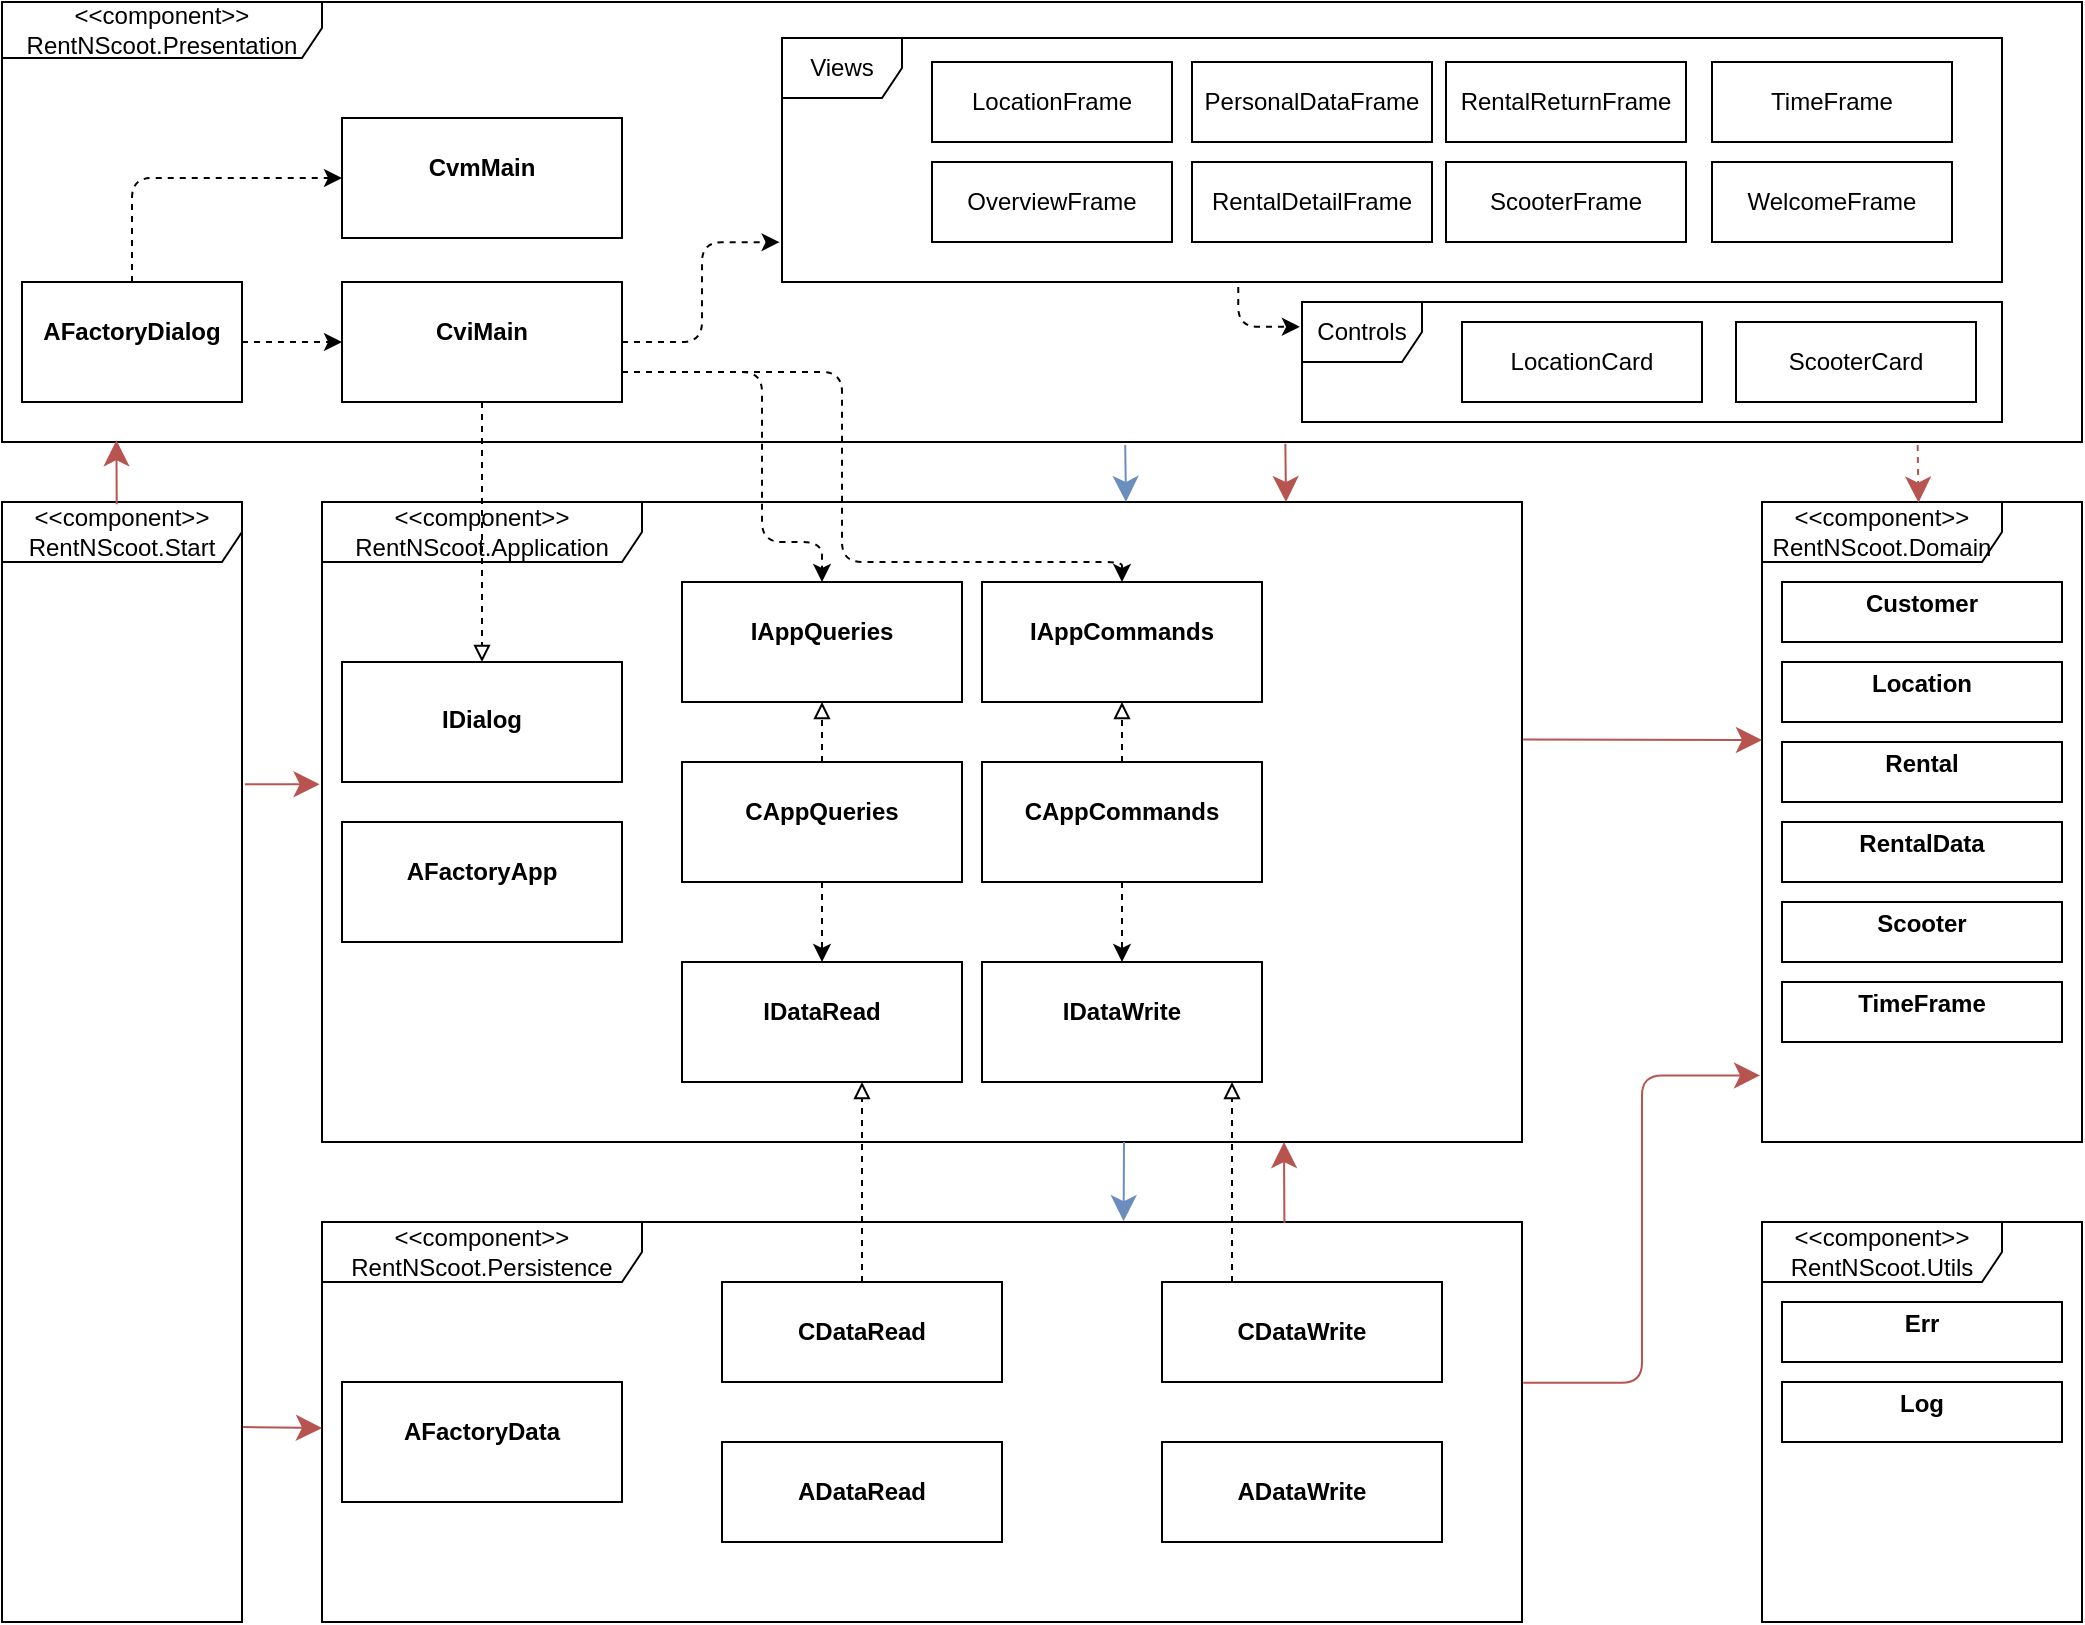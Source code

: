 <mxfile version="16.5.3" type="device"><diagram id="0M3GLfcQ9nDd38CiwLQ_" name="Page-1"><mxGraphModel dx="2377" dy="784" grid="1" gridSize="10" guides="1" tooltips="1" connect="1" arrows="1" fold="1" page="1" pageScale="1" pageWidth="827" pageHeight="1169" math="0" shadow="0"><root><mxCell id="0"/><mxCell id="1" parent="0"/><mxCell id="ZTmEwHEsXduWvkKVWi8_-12" value="&amp;lt;&amp;lt;component&amp;gt;&amp;gt;&lt;br&gt;RentNScoot.Presentation" style="shape=umlFrame;whiteSpace=wrap;html=1;width=160;height=28;" parent="1" vertex="1"><mxGeometry x="-40" y="30" width="1040" height="220" as="geometry"/></mxCell><mxCell id="ZTmEwHEsXduWvkKVWi8_-17" value="&amp;lt;&amp;lt;component&amp;gt;&amp;gt;&lt;br&gt;RentNScoot.Application" style="shape=umlFrame;whiteSpace=wrap;html=1;width=160;height=30;" parent="1" vertex="1"><mxGeometry x="120" y="280" width="600" height="320" as="geometry"/></mxCell><mxCell id="ZTmEwHEsXduWvkKVWi8_-18" value="&amp;lt;&amp;lt;component&amp;gt;&amp;gt;&lt;br&gt;RentNScoot.Domain" style="shape=umlFrame;whiteSpace=wrap;html=1;width=120;height=30;" parent="1" vertex="1"><mxGeometry x="840" y="280" width="160" height="320" as="geometry"/></mxCell><mxCell id="ZTmEwHEsXduWvkKVWi8_-19" value="&amp;lt;&amp;lt;component&amp;gt;&amp;gt;&lt;br&gt;RentNScoot.Persistence" style="shape=umlFrame;whiteSpace=wrap;html=1;width=160;height=30;" parent="1" vertex="1"><mxGeometry x="120" y="640" width="600" height="200" as="geometry"/></mxCell><mxCell id="ZTmEwHEsXduWvkKVWi8_-20" value="&amp;lt;&amp;lt;component&amp;gt;&amp;gt;&lt;br&gt;RentNScoot.Start" style="shape=umlFrame;whiteSpace=wrap;html=1;width=120;height=30;" parent="1" vertex="1"><mxGeometry x="-40" y="280" width="120" height="560" as="geometry"/></mxCell><mxCell id="ZTmEwHEsXduWvkKVWi8_-29" value="&lt;p style=&quot;margin: 0px ; margin-top: 4px ; text-align: center&quot;&gt;&lt;br&gt;&lt;b&gt;CvmMain&lt;/b&gt;&lt;/p&gt;" style="verticalAlign=top;align=left;overflow=fill;fontSize=12;fontFamily=Helvetica;html=1;" parent="1" vertex="1"><mxGeometry x="130" y="88" width="140" height="60" as="geometry"/></mxCell><mxCell id="ZTmEwHEsXduWvkKVWi8_-30" value="&lt;p style=&quot;margin: 0px ; margin-top: 4px ; text-align: center&quot;&gt;&lt;br&gt;&lt;b&gt;CviMain&lt;/b&gt;&lt;/p&gt;" style="verticalAlign=top;align=left;overflow=fill;fontSize=12;fontFamily=Helvetica;html=1;" parent="1" vertex="1"><mxGeometry x="130" y="170" width="140" height="60" as="geometry"/></mxCell><mxCell id="ZTmEwHEsXduWvkKVWi8_-31" value="&lt;p style=&quot;margin: 0px ; margin-top: 4px ; text-align: center&quot;&gt;&lt;br&gt;&lt;b&gt;AFactoryDialog&lt;/b&gt;&lt;/p&gt;" style="verticalAlign=top;align=left;overflow=fill;fontSize=12;fontFamily=Helvetica;html=1;" parent="1" vertex="1"><mxGeometry x="-30" y="170" width="110" height="60" as="geometry"/></mxCell><mxCell id="ZTmEwHEsXduWvkKVWi8_-32" value="&lt;p style=&quot;margin: 0px ; margin-top: 4px ; text-align: center&quot;&gt;&lt;b&gt;&lt;br&gt;&lt;/b&gt;&lt;/p&gt;&lt;p style=&quot;margin: 0px ; margin-top: 4px ; text-align: center&quot;&gt;&lt;b&gt;IDialog&lt;/b&gt;&lt;/p&gt;" style="verticalAlign=top;align=left;overflow=fill;fontSize=12;fontFamily=Helvetica;html=1;" parent="1" vertex="1"><mxGeometry x="130" y="360" width="140" height="60" as="geometry"/></mxCell><mxCell id="ZTmEwHEsXduWvkKVWi8_-33" value="&lt;p style=&quot;margin: 0px ; margin-top: 4px ; text-align: center&quot;&gt;&lt;br&gt;&lt;b&gt;AFactoryApp&lt;/b&gt;&lt;/p&gt;" style="verticalAlign=top;align=left;overflow=fill;fontSize=12;fontFamily=Helvetica;html=1;" parent="1" vertex="1"><mxGeometry x="130" y="440" width="140" height="60" as="geometry"/></mxCell><mxCell id="ZTmEwHEsXduWvkKVWi8_-34" value="&lt;p style=&quot;margin: 0px ; margin-top: 4px ; text-align: center&quot;&gt;&lt;br&gt;&lt;b&gt;IAppQueries&lt;/b&gt;&lt;/p&gt;" style="verticalAlign=top;align=left;overflow=fill;fontSize=12;fontFamily=Helvetica;html=1;" parent="1" vertex="1"><mxGeometry x="300" y="320" width="140" height="60" as="geometry"/></mxCell><mxCell id="ZTmEwHEsXduWvkKVWi8_-35" value="&lt;p style=&quot;margin: 0px ; margin-top: 4px ; text-align: center&quot;&gt;&lt;br&gt;&lt;b&gt;CAppQueries&lt;/b&gt;&lt;/p&gt;" style="verticalAlign=top;align=left;overflow=fill;fontSize=12;fontFamily=Helvetica;html=1;" parent="1" vertex="1"><mxGeometry x="300" y="410" width="140" height="60" as="geometry"/></mxCell><mxCell id="ZTmEwHEsXduWvkKVWi8_-36" value="&lt;p style=&quot;margin: 0px ; margin-top: 4px ; text-align: center&quot;&gt;&lt;br&gt;&lt;b&gt;IDataRead&lt;/b&gt;&lt;/p&gt;" style="verticalAlign=top;align=left;overflow=fill;fontSize=12;fontFamily=Helvetica;html=1;" parent="1" vertex="1"><mxGeometry x="300" y="510" width="140" height="60" as="geometry"/></mxCell><mxCell id="ZTmEwHEsXduWvkKVWi8_-37" value="&lt;p style=&quot;margin: 0px ; margin-top: 4px ; text-align: center&quot;&gt;&lt;br&gt;&lt;b&gt;IAppCommands&lt;/b&gt;&lt;/p&gt;" style="verticalAlign=top;align=left;overflow=fill;fontSize=12;fontFamily=Helvetica;html=1;" parent="1" vertex="1"><mxGeometry x="450" y="320" width="140" height="60" as="geometry"/></mxCell><mxCell id="ZTmEwHEsXduWvkKVWi8_-38" value="&lt;p style=&quot;margin: 0px ; margin-top: 4px ; text-align: center&quot;&gt;&lt;br&gt;&lt;b&gt;CAppCommands&lt;/b&gt;&lt;/p&gt;" style="verticalAlign=top;align=left;overflow=fill;fontSize=12;fontFamily=Helvetica;html=1;" parent="1" vertex="1"><mxGeometry x="450" y="410" width="140" height="60" as="geometry"/></mxCell><mxCell id="ZTmEwHEsXduWvkKVWi8_-39" value="&lt;p style=&quot;margin: 0px ; margin-top: 4px ; text-align: center&quot;&gt;&lt;br&gt;&lt;b&gt;IDataWrite&lt;/b&gt;&lt;/p&gt;" style="verticalAlign=top;align=left;overflow=fill;fontSize=12;fontFamily=Helvetica;html=1;" parent="1" vertex="1"><mxGeometry x="450" y="510" width="140" height="60" as="geometry"/></mxCell><mxCell id="ZTmEwHEsXduWvkKVWi8_-40" value="&lt;p style=&quot;margin: 0px ; margin-top: 4px ; text-align: center&quot;&gt;&lt;br&gt;&lt;b&gt;AFactoryData&lt;/b&gt;&lt;/p&gt;" style="verticalAlign=top;align=left;overflow=fill;fontSize=12;fontFamily=Helvetica;html=1;" parent="1" vertex="1"><mxGeometry x="130" y="720" width="140" height="60" as="geometry"/></mxCell><mxCell id="ZTmEwHEsXduWvkKVWi8_-42" value="&lt;p style=&quot;margin: 0px ; margin-top: 4px ; text-align: center&quot;&gt;&lt;br&gt;&lt;b&gt;CDataWrite&lt;/b&gt;&lt;/p&gt;" style="verticalAlign=top;align=left;overflow=fill;fontSize=12;fontFamily=Helvetica;html=1;" parent="1" vertex="1"><mxGeometry x="540" y="670" width="140" height="50" as="geometry"/></mxCell><mxCell id="ZTmEwHEsXduWvkKVWi8_-43" value="&lt;p style=&quot;margin: 0px ; margin-top: 4px ; text-align: center&quot;&gt;&lt;b&gt;Customer&lt;/b&gt;&lt;/p&gt;" style="verticalAlign=top;align=left;overflow=fill;fontSize=12;fontFamily=Helvetica;html=1;" parent="1" vertex="1"><mxGeometry x="850" y="320" width="140" height="30" as="geometry"/></mxCell><mxCell id="ZTmEwHEsXduWvkKVWi8_-44" value="&lt;p style=&quot;margin: 0px ; margin-top: 4px ; text-align: center&quot;&gt;&lt;br&gt;&lt;b&gt;CDataRead&lt;/b&gt;&lt;/p&gt;" style="verticalAlign=top;align=left;overflow=fill;fontSize=12;fontFamily=Helvetica;html=1;" parent="1" vertex="1"><mxGeometry x="320" y="670" width="140" height="50" as="geometry"/></mxCell><mxCell id="ZTmEwHEsXduWvkKVWi8_-45" value="" style="endArrow=classic;html=1;entryX=0;entryY=0.5;entryDx=0;entryDy=0;dashed=1;exitX=1;exitY=0.5;exitDx=0;exitDy=0;" parent="1" source="ZTmEwHEsXduWvkKVWi8_-31" target="ZTmEwHEsXduWvkKVWi8_-30" edge="1"><mxGeometry width="50" height="50" relative="1" as="geometry"><mxPoint x="150" y="200" as="sourcePoint"/><mxPoint x="300" y="198" as="targetPoint"/></mxGeometry></mxCell><mxCell id="ZTmEwHEsXduWvkKVWi8_-58" value="" style="endArrow=classic;html=1;exitX=0.478;exitY=0.002;exitDx=0;exitDy=0;exitPerimeter=0;entryX=0.055;entryY=0.996;entryDx=0;entryDy=0;entryPerimeter=0;fillColor=#f8cecc;strokeColor=#b85450;targetPerimeterSpacing=0;endSize=10;startSize=10;" parent="1" source="ZTmEwHEsXduWvkKVWi8_-20" edge="1" target="ZTmEwHEsXduWvkKVWi8_-12"><mxGeometry width="50" height="50" relative="1" as="geometry"><mxPoint x="40" y="180" as="sourcePoint"/><mxPoint x="119" y="107" as="targetPoint"/></mxGeometry></mxCell><mxCell id="ZTmEwHEsXduWvkKVWi8_-59" value="" style="endArrow=classic;html=1;exitX=1.012;exitY=0.252;exitDx=0;exitDy=0;exitPerimeter=0;entryX=-0.002;entryY=0.441;entryDx=0;entryDy=0;entryPerimeter=0;fillColor=#f8cecc;strokeColor=#b85450;endSize=10;startSize=10;" parent="1" source="ZTmEwHEsXduWvkKVWi8_-20" target="ZTmEwHEsXduWvkKVWi8_-17" edge="1"><mxGeometry width="50" height="50" relative="1" as="geometry"><mxPoint x="90" y="450" as="sourcePoint"/><mxPoint x="140" y="400" as="targetPoint"/></mxGeometry></mxCell><mxCell id="ZTmEwHEsXduWvkKVWi8_-60" value="" style="endArrow=classic;html=1;entryX=0;entryY=0.515;entryDx=0;entryDy=0;entryPerimeter=0;exitX=1.005;exitY=0.826;exitDx=0;exitDy=0;exitPerimeter=0;fillColor=#f8cecc;strokeColor=#b85450;endSize=10;startSize=10;" parent="1" source="ZTmEwHEsXduWvkKVWi8_-20" target="ZTmEwHEsXduWvkKVWi8_-19" edge="1"><mxGeometry width="50" height="50" relative="1" as="geometry"><mxPoint x="70" y="790" as="sourcePoint"/><mxPoint x="120" y="740" as="targetPoint"/></mxGeometry></mxCell><mxCell id="yRXNWoVtXuLTPetoc0zK-1" value="&lt;p style=&quot;margin: 0px ; margin-top: 4px ; text-align: center&quot;&gt;&lt;b&gt;Location&lt;/b&gt;&lt;/p&gt;" style="verticalAlign=top;align=left;overflow=fill;fontSize=12;fontFamily=Helvetica;html=1;" vertex="1" parent="1"><mxGeometry x="850" y="360" width="140" height="30" as="geometry"/></mxCell><mxCell id="yRXNWoVtXuLTPetoc0zK-2" value="&lt;p style=&quot;margin: 0px ; margin-top: 4px ; text-align: center&quot;&gt;&lt;b&gt;Rental&lt;/b&gt;&lt;/p&gt;" style="verticalAlign=top;align=left;overflow=fill;fontSize=12;fontFamily=Helvetica;html=1;" vertex="1" parent="1"><mxGeometry x="850" y="400" width="140" height="30" as="geometry"/></mxCell><mxCell id="yRXNWoVtXuLTPetoc0zK-3" value="&lt;p style=&quot;margin: 0px ; margin-top: 4px ; text-align: center&quot;&gt;&lt;b&gt;RentalData&lt;/b&gt;&lt;/p&gt;" style="verticalAlign=top;align=left;overflow=fill;fontSize=12;fontFamily=Helvetica;html=1;" vertex="1" parent="1"><mxGeometry x="850" y="440" width="140" height="30" as="geometry"/></mxCell><mxCell id="yRXNWoVtXuLTPetoc0zK-4" value="&lt;p style=&quot;margin: 0px ; margin-top: 4px ; text-align: center&quot;&gt;&lt;b&gt;Scooter&lt;/b&gt;&lt;/p&gt;" style="verticalAlign=top;align=left;overflow=fill;fontSize=12;fontFamily=Helvetica;html=1;" vertex="1" parent="1"><mxGeometry x="850" y="480" width="140" height="30" as="geometry"/></mxCell><mxCell id="yRXNWoVtXuLTPetoc0zK-6" value="Views" style="shape=umlFrame;whiteSpace=wrap;html=1;" vertex="1" parent="1"><mxGeometry x="350" y="48" width="610" height="122" as="geometry"/></mxCell><mxCell id="yRXNWoVtXuLTPetoc0zK-7" value="RentalReturnFrame" style="rounded=0;whiteSpace=wrap;html=1;" vertex="1" parent="1"><mxGeometry x="682" y="60" width="120" height="40" as="geometry"/></mxCell><mxCell id="yRXNWoVtXuLTPetoc0zK-8" value="LocationFrame" style="rounded=0;whiteSpace=wrap;html=1;" vertex="1" parent="1"><mxGeometry x="425" y="60" width="120" height="40" as="geometry"/></mxCell><mxCell id="yRXNWoVtXuLTPetoc0zK-9" value="OverviewFrame" style="rounded=0;whiteSpace=wrap;html=1;" vertex="1" parent="1"><mxGeometry x="425" y="110" width="120" height="40" as="geometry"/></mxCell><mxCell id="yRXNWoVtXuLTPetoc0zK-10" value="PersonalDataFrame" style="rounded=0;whiteSpace=wrap;html=1;" vertex="1" parent="1"><mxGeometry x="555" y="60" width="120" height="40" as="geometry"/></mxCell><mxCell id="yRXNWoVtXuLTPetoc0zK-11" value="RentalDetailFrame" style="rounded=0;whiteSpace=wrap;html=1;" vertex="1" parent="1"><mxGeometry x="555" y="110" width="120" height="40" as="geometry"/></mxCell><mxCell id="yRXNWoVtXuLTPetoc0zK-13" value="ScooterFrame" style="rounded=0;whiteSpace=wrap;html=1;" vertex="1" parent="1"><mxGeometry x="682" y="110" width="120" height="40" as="geometry"/></mxCell><mxCell id="yRXNWoVtXuLTPetoc0zK-14" value="TimeFrame" style="rounded=0;whiteSpace=wrap;html=1;" vertex="1" parent="1"><mxGeometry x="815" y="60" width="120" height="40" as="geometry"/></mxCell><mxCell id="yRXNWoVtXuLTPetoc0zK-15" value="WelcomeFrame" style="rounded=0;whiteSpace=wrap;html=1;" vertex="1" parent="1"><mxGeometry x="815" y="110" width="120" height="40" as="geometry"/></mxCell><mxCell id="yRXNWoVtXuLTPetoc0zK-16" value="&lt;p style=&quot;margin: 0px ; margin-top: 4px ; text-align: center&quot;&gt;&lt;b&gt;TimeFrame&lt;/b&gt;&lt;/p&gt;" style="verticalAlign=top;align=left;overflow=fill;fontSize=12;fontFamily=Helvetica;html=1;" vertex="1" parent="1"><mxGeometry x="850" y="520" width="140" height="30" as="geometry"/></mxCell><mxCell id="yRXNWoVtXuLTPetoc0zK-17" value="&amp;lt;&amp;lt;component&amp;gt;&amp;gt;&lt;br&gt;RentNScoot.Utils" style="shape=umlFrame;whiteSpace=wrap;html=1;width=120;height=30;" vertex="1" parent="1"><mxGeometry x="840" y="640" width="160" height="200" as="geometry"/></mxCell><mxCell id="yRXNWoVtXuLTPetoc0zK-18" value="&lt;p style=&quot;margin: 0px ; margin-top: 4px ; text-align: center&quot;&gt;&lt;br&gt;&lt;b&gt;ADataRead&lt;/b&gt;&lt;/p&gt;" style="verticalAlign=top;align=left;overflow=fill;fontSize=12;fontFamily=Helvetica;html=1;" vertex="1" parent="1"><mxGeometry x="320" y="750" width="140" height="50" as="geometry"/></mxCell><mxCell id="yRXNWoVtXuLTPetoc0zK-19" value="&lt;p style=&quot;margin: 0px ; margin-top: 4px ; text-align: center&quot;&gt;&lt;br&gt;&lt;b&gt;ADataWrite&lt;/b&gt;&lt;/p&gt;" style="verticalAlign=top;align=left;overflow=fill;fontSize=12;fontFamily=Helvetica;html=1;" vertex="1" parent="1"><mxGeometry x="540" y="750" width="140" height="50" as="geometry"/></mxCell><mxCell id="yRXNWoVtXuLTPetoc0zK-21" value="&lt;p style=&quot;margin: 0px ; margin-top: 4px ; text-align: center&quot;&gt;&lt;b&gt;Err&lt;/b&gt;&lt;/p&gt;" style="verticalAlign=top;align=left;overflow=fill;fontSize=12;fontFamily=Helvetica;html=1;" vertex="1" parent="1"><mxGeometry x="850" y="680" width="140" height="30" as="geometry"/></mxCell><mxCell id="yRXNWoVtXuLTPetoc0zK-22" value="&lt;p style=&quot;margin: 0px ; margin-top: 4px ; text-align: center&quot;&gt;&lt;b&gt;Log&lt;/b&gt;&lt;/p&gt;" style="verticalAlign=top;align=left;overflow=fill;fontSize=12;fontFamily=Helvetica;html=1;" vertex="1" parent="1"><mxGeometry x="850" y="720" width="140" height="30" as="geometry"/></mxCell><mxCell id="yRXNWoVtXuLTPetoc0zK-26" value="" style="endArrow=classic;html=1;dashed=1;exitX=1;exitY=0.5;exitDx=0;exitDy=0;entryX=-0.002;entryY=0.837;entryDx=0;entryDy=0;entryPerimeter=0;edgeStyle=orthogonalEdgeStyle;" edge="1" parent="1" source="ZTmEwHEsXduWvkKVWi8_-30" target="yRXNWoVtXuLTPetoc0zK-6"><mxGeometry width="50" height="50" relative="1" as="geometry"><mxPoint x="130" y="118" as="sourcePoint"/><mxPoint x="200" y="210" as="targetPoint"/></mxGeometry></mxCell><mxCell id="yRXNWoVtXuLTPetoc0zK-27" value="" style="endArrow=classic;html=1;exitX=0.617;exitY=1.004;exitDx=0;exitDy=0;exitPerimeter=0;fillColor=#f8cecc;strokeColor=#b85450;targetPerimeterSpacing=0;endSize=10;startSize=10;" edge="1" parent="1" source="ZTmEwHEsXduWvkKVWi8_-12"><mxGeometry width="50" height="50" relative="1" as="geometry"><mxPoint x="27.36" y="291.12" as="sourcePoint"/><mxPoint x="602" y="280" as="targetPoint"/></mxGeometry></mxCell><mxCell id="yRXNWoVtXuLTPetoc0zK-28" value="" style="endArrow=classic;html=1;exitX=0.802;exitY=0.002;exitDx=0;exitDy=0;exitPerimeter=0;fillColor=#f8cecc;strokeColor=#b85450;targetPerimeterSpacing=0;endSize=10;startSize=10;" edge="1" parent="1" source="ZTmEwHEsXduWvkKVWi8_-19"><mxGeometry width="50" height="50" relative="1" as="geometry"><mxPoint x="611.68" y="260.88" as="sourcePoint"/><mxPoint x="601" y="600" as="targetPoint"/></mxGeometry></mxCell><mxCell id="yRXNWoVtXuLTPetoc0zK-29" value="" style="endArrow=classic;html=1;exitX=0.54;exitY=1.007;exitDx=0;exitDy=0;exitPerimeter=0;fillColor=#dae8fc;strokeColor=#6c8ebf;targetPerimeterSpacing=0;endSize=10;startSize=10;" edge="1" parent="1" source="ZTmEwHEsXduWvkKVWi8_-12"><mxGeometry width="50" height="50" relative="1" as="geometry"><mxPoint x="611.68" y="260.88" as="sourcePoint"/><mxPoint x="522" y="280" as="targetPoint"/></mxGeometry></mxCell><mxCell id="yRXNWoVtXuLTPetoc0zK-30" value="" style="endArrow=classic;html=1;fillColor=#dae8fc;strokeColor=#6c8ebf;targetPerimeterSpacing=0;endSize=10;startSize=10;entryX=0.668;entryY=-0.002;entryDx=0;entryDy=0;entryPerimeter=0;" edge="1" parent="1" target="ZTmEwHEsXduWvkKVWi8_-19"><mxGeometry width="50" height="50" relative="1" as="geometry"><mxPoint x="521" y="600" as="sourcePoint"/><mxPoint x="532" y="290" as="targetPoint"/></mxGeometry></mxCell><mxCell id="yRXNWoVtXuLTPetoc0zK-31" value="" style="endArrow=classic;html=1;exitX=1.001;exitY=0.371;exitDx=0;exitDy=0;exitPerimeter=0;fillColor=#f8cecc;strokeColor=#b85450;targetPerimeterSpacing=0;endSize=10;startSize=10;" edge="1" parent="1" source="ZTmEwHEsXduWvkKVWi8_-17"><mxGeometry width="50" height="50" relative="1" as="geometry"><mxPoint x="611.68" y="260.88" as="sourcePoint"/><mxPoint x="840" y="399" as="targetPoint"/></mxGeometry></mxCell><mxCell id="yRXNWoVtXuLTPetoc0zK-32" value="" style="endArrow=classic;html=1;exitX=1.001;exitY=0.402;exitDx=0;exitDy=0;exitPerimeter=0;fillColor=#f8cecc;strokeColor=#b85450;targetPerimeterSpacing=0;endSize=10;startSize=10;entryX=-0.006;entryY=0.896;entryDx=0;entryDy=0;entryPerimeter=0;edgeStyle=orthogonalEdgeStyle;" edge="1" parent="1" source="ZTmEwHEsXduWvkKVWi8_-19" target="ZTmEwHEsXduWvkKVWi8_-18"><mxGeometry width="50" height="50" relative="1" as="geometry"><mxPoint x="730.6" y="408.72" as="sourcePoint"/><mxPoint x="850" y="409" as="targetPoint"/></mxGeometry></mxCell><mxCell id="yRXNWoVtXuLTPetoc0zK-33" value="" style="endArrow=classic;html=1;exitX=0.921;exitY=1.007;exitDx=0;exitDy=0;exitPerimeter=0;fillColor=#f8cecc;strokeColor=#b85450;targetPerimeterSpacing=0;endSize=10;startSize=10;entryX=0.489;entryY=0.001;entryDx=0;entryDy=0;entryPerimeter=0;dashed=1;" edge="1" parent="1" source="ZTmEwHEsXduWvkKVWi8_-12" target="ZTmEwHEsXduWvkKVWi8_-18"><mxGeometry width="50" height="50" relative="1" as="geometry"><mxPoint x="730.6" y="408.72" as="sourcePoint"/><mxPoint x="850" y="409" as="targetPoint"/></mxGeometry></mxCell><mxCell id="yRXNWoVtXuLTPetoc0zK-34" value="" style="endArrow=block;html=1;dashed=1;exitX=0.5;exitY=1;exitDx=0;exitDy=0;endFill=0;" edge="1" parent="1" source="ZTmEwHEsXduWvkKVWi8_-30" target="ZTmEwHEsXduWvkKVWi8_-32"><mxGeometry width="50" height="50" relative="1" as="geometry"><mxPoint x="280" y="210" as="sourcePoint"/><mxPoint x="408.88" y="210.334" as="targetPoint"/></mxGeometry></mxCell><mxCell id="yRXNWoVtXuLTPetoc0zK-35" value="" style="endArrow=classic;html=1;dashed=1;exitX=1;exitY=0.75;exitDx=0;exitDy=0;edgeStyle=orthogonalEdgeStyle;entryX=0.5;entryY=0;entryDx=0;entryDy=0;" edge="1" parent="1" source="ZTmEwHEsXduWvkKVWi8_-30" target="ZTmEwHEsXduWvkKVWi8_-34"><mxGeometry width="50" height="50" relative="1" as="geometry"><mxPoint x="290" y="220" as="sourcePoint"/><mxPoint x="418.88" y="220.334" as="targetPoint"/><Array as="points"><mxPoint x="340" y="215"/><mxPoint x="340" y="300"/><mxPoint x="370" y="300"/></Array></mxGeometry></mxCell><mxCell id="yRXNWoVtXuLTPetoc0zK-36" value="" style="endArrow=classic;html=1;dashed=1;exitX=1;exitY=0.75;exitDx=0;exitDy=0;entryX=0.5;entryY=0;entryDx=0;entryDy=0;edgeStyle=orthogonalEdgeStyle;" edge="1" parent="1" source="ZTmEwHEsXduWvkKVWi8_-30" target="ZTmEwHEsXduWvkKVWi8_-37"><mxGeometry width="50" height="50" relative="1" as="geometry"><mxPoint x="300" y="230" as="sourcePoint"/><mxPoint x="428.88" y="230.334" as="targetPoint"/><Array as="points"><mxPoint x="380" y="215"/><mxPoint x="380" y="310"/><mxPoint x="520" y="310"/></Array></mxGeometry></mxCell><mxCell id="yRXNWoVtXuLTPetoc0zK-37" value="" style="endArrow=classic;html=1;entryX=0;entryY=0.5;entryDx=0;entryDy=0;dashed=1;exitX=0.5;exitY=0;exitDx=0;exitDy=0;edgeStyle=orthogonalEdgeStyle;" edge="1" parent="1" source="ZTmEwHEsXduWvkKVWi8_-31" target="ZTmEwHEsXduWvkKVWi8_-29"><mxGeometry width="50" height="50" relative="1" as="geometry"><mxPoint x="90" y="210" as="sourcePoint"/><mxPoint x="140" y="210" as="targetPoint"/></mxGeometry></mxCell><mxCell id="yRXNWoVtXuLTPetoc0zK-39" value="" style="endArrow=classic;html=1;dashed=1;exitX=0.5;exitY=1;exitDx=0;exitDy=0;entryX=0.5;entryY=0;entryDx=0;entryDy=0;" edge="1" parent="1" source="ZTmEwHEsXduWvkKVWi8_-35" target="ZTmEwHEsXduWvkKVWi8_-36"><mxGeometry width="50" height="50" relative="1" as="geometry"><mxPoint x="280" y="210" as="sourcePoint"/><mxPoint x="408.88" y="210.334" as="targetPoint"/></mxGeometry></mxCell><mxCell id="yRXNWoVtXuLTPetoc0zK-40" value="" style="endArrow=classic;html=1;dashed=1;exitX=0.5;exitY=1;exitDx=0;exitDy=0;entryX=0.5;entryY=0;entryDx=0;entryDy=0;" edge="1" parent="1" source="ZTmEwHEsXduWvkKVWi8_-38" target="ZTmEwHEsXduWvkKVWi8_-39"><mxGeometry width="50" height="50" relative="1" as="geometry"><mxPoint x="380" y="470" as="sourcePoint"/><mxPoint x="380" y="510" as="targetPoint"/></mxGeometry></mxCell><mxCell id="yRXNWoVtXuLTPetoc0zK-41" value="" style="endArrow=block;html=1;dashed=1;exitX=0.5;exitY=0;exitDx=0;exitDy=0;endFill=0;entryX=0.5;entryY=1;entryDx=0;entryDy=0;" edge="1" parent="1" source="ZTmEwHEsXduWvkKVWi8_-35" target="ZTmEwHEsXduWvkKVWi8_-34"><mxGeometry width="50" height="50" relative="1" as="geometry"><mxPoint x="210" y="240" as="sourcePoint"/><mxPoint x="210" y="370" as="targetPoint"/></mxGeometry></mxCell><mxCell id="yRXNWoVtXuLTPetoc0zK-42" value="" style="endArrow=block;html=1;dashed=1;exitX=0.5;exitY=0;exitDx=0;exitDy=0;endFill=0;entryX=0.5;entryY=1;entryDx=0;entryDy=0;" edge="1" parent="1" source="ZTmEwHEsXduWvkKVWi8_-38" target="ZTmEwHEsXduWvkKVWi8_-37"><mxGeometry width="50" height="50" relative="1" as="geometry"><mxPoint x="380" y="420" as="sourcePoint"/><mxPoint x="380" y="390" as="targetPoint"/></mxGeometry></mxCell><mxCell id="yRXNWoVtXuLTPetoc0zK-43" value="" style="endArrow=block;html=1;dashed=1;exitX=0.5;exitY=0;exitDx=0;exitDy=0;endFill=0;" edge="1" parent="1" source="ZTmEwHEsXduWvkKVWi8_-44"><mxGeometry width="50" height="50" relative="1" as="geometry"><mxPoint x="380" y="420" as="sourcePoint"/><mxPoint x="390" y="570" as="targetPoint"/></mxGeometry></mxCell><mxCell id="yRXNWoVtXuLTPetoc0zK-44" value="" style="endArrow=block;html=1;dashed=1;exitX=0.25;exitY=0;exitDx=0;exitDy=0;endFill=0;" edge="1" parent="1" source="ZTmEwHEsXduWvkKVWi8_-42"><mxGeometry width="50" height="50" relative="1" as="geometry"><mxPoint x="400" y="680" as="sourcePoint"/><mxPoint x="575" y="570" as="targetPoint"/></mxGeometry></mxCell><mxCell id="yRXNWoVtXuLTPetoc0zK-45" value="Controls" style="shape=umlFrame;whiteSpace=wrap;html=1;" vertex="1" parent="1"><mxGeometry x="610" y="180" width="350" height="60" as="geometry"/></mxCell><mxCell id="yRXNWoVtXuLTPetoc0zK-46" value="LocationCard" style="rounded=0;whiteSpace=wrap;html=1;" vertex="1" parent="1"><mxGeometry x="690" y="190" width="120" height="40" as="geometry"/></mxCell><mxCell id="yRXNWoVtXuLTPetoc0zK-47" value="ScooterCard" style="rounded=0;whiteSpace=wrap;html=1;" vertex="1" parent="1"><mxGeometry x="827" y="190" width="120" height="40" as="geometry"/></mxCell><mxCell id="yRXNWoVtXuLTPetoc0zK-48" value="" style="endArrow=classic;html=1;dashed=1;exitX=0.374;exitY=1.02;exitDx=0;exitDy=0;entryX=-0.003;entryY=0.207;entryDx=0;entryDy=0;entryPerimeter=0;exitPerimeter=0;edgeStyle=orthogonalEdgeStyle;" edge="1" parent="1" source="yRXNWoVtXuLTPetoc0zK-6" target="yRXNWoVtXuLTPetoc0zK-45"><mxGeometry width="50" height="50" relative="1" as="geometry"><mxPoint x="280" y="210" as="sourcePoint"/><mxPoint x="358.78" y="160.114" as="targetPoint"/></mxGeometry></mxCell></root></mxGraphModel></diagram></mxfile>